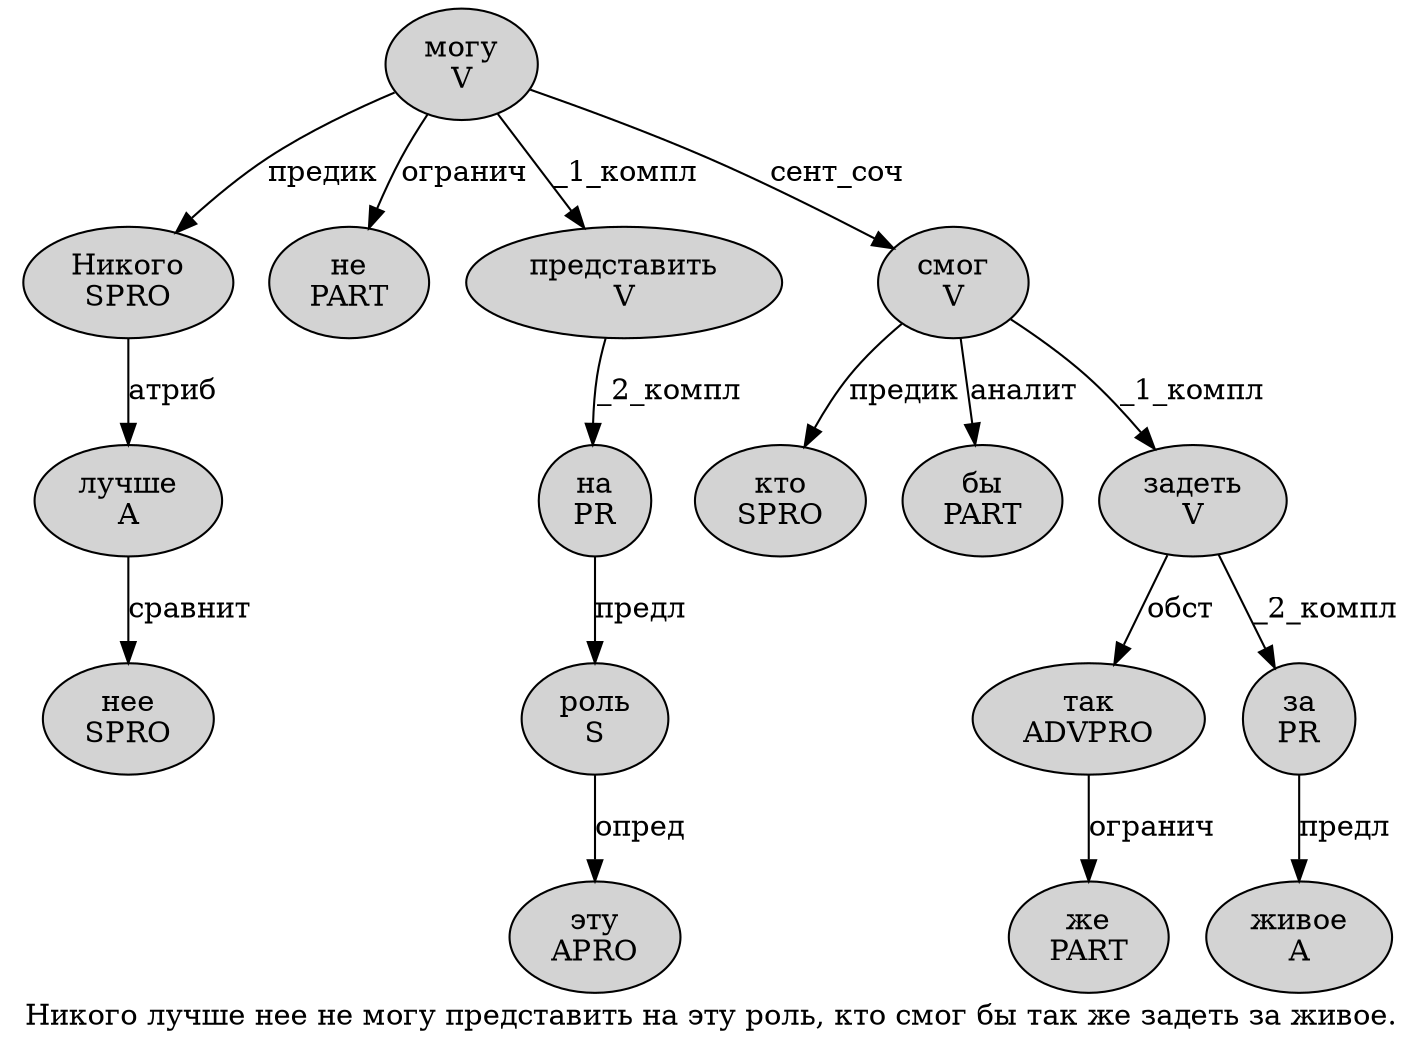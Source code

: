 digraph SENTENCE_943 {
	graph [label="Никого лучше нее не могу представить на эту роль, кто смог бы так же задеть за живое."]
	node [style=filled]
		0 [label="Никого
SPRO" color="" fillcolor=lightgray penwidth=1 shape=ellipse]
		1 [label="лучше
A" color="" fillcolor=lightgray penwidth=1 shape=ellipse]
		2 [label="нее
SPRO" color="" fillcolor=lightgray penwidth=1 shape=ellipse]
		3 [label="не
PART" color="" fillcolor=lightgray penwidth=1 shape=ellipse]
		4 [label="могу
V" color="" fillcolor=lightgray penwidth=1 shape=ellipse]
		5 [label="представить
V" color="" fillcolor=lightgray penwidth=1 shape=ellipse]
		6 [label="на
PR" color="" fillcolor=lightgray penwidth=1 shape=ellipse]
		7 [label="эту
APRO" color="" fillcolor=lightgray penwidth=1 shape=ellipse]
		8 [label="роль
S" color="" fillcolor=lightgray penwidth=1 shape=ellipse]
		10 [label="кто
SPRO" color="" fillcolor=lightgray penwidth=1 shape=ellipse]
		11 [label="смог
V" color="" fillcolor=lightgray penwidth=1 shape=ellipse]
		12 [label="бы
PART" color="" fillcolor=lightgray penwidth=1 shape=ellipse]
		13 [label="так
ADVPRO" color="" fillcolor=lightgray penwidth=1 shape=ellipse]
		14 [label="же
PART" color="" fillcolor=lightgray penwidth=1 shape=ellipse]
		15 [label="задеть
V" color="" fillcolor=lightgray penwidth=1 shape=ellipse]
		16 [label="за
PR" color="" fillcolor=lightgray penwidth=1 shape=ellipse]
		17 [label="живое
A" color="" fillcolor=lightgray penwidth=1 shape=ellipse]
			4 -> 0 [label="предик"]
			4 -> 3 [label="огранич"]
			4 -> 5 [label="_1_компл"]
			4 -> 11 [label="сент_соч"]
			5 -> 6 [label="_2_компл"]
			15 -> 13 [label="обст"]
			15 -> 16 [label="_2_компл"]
			0 -> 1 [label="атриб"]
			13 -> 14 [label="огранич"]
			16 -> 17 [label="предл"]
			11 -> 10 [label="предик"]
			11 -> 12 [label="аналит"]
			11 -> 15 [label="_1_компл"]
			1 -> 2 [label="сравнит"]
			8 -> 7 [label="опред"]
			6 -> 8 [label="предл"]
}